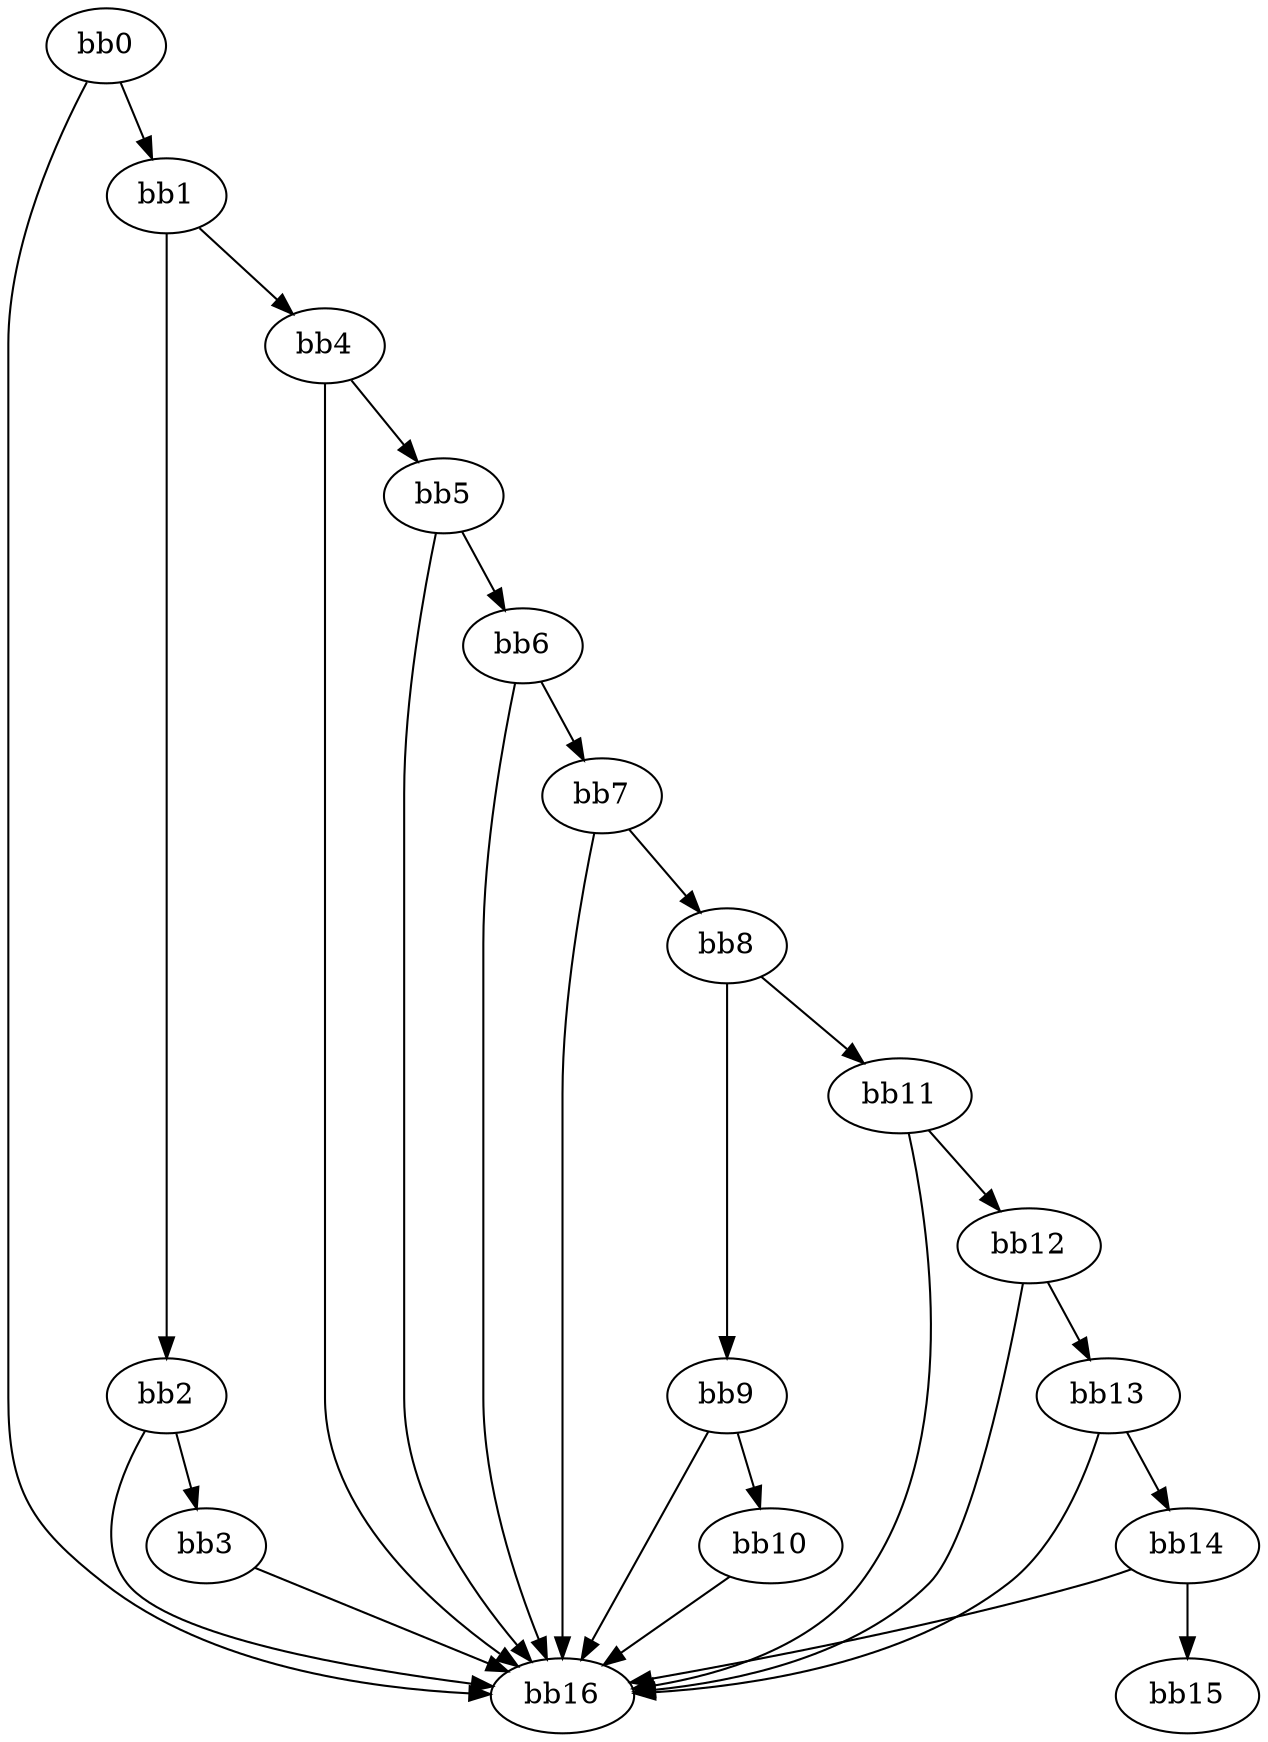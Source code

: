 digraph {
    0 [ label = "bb0\l" ]
    1 [ label = "bb1\l" ]
    2 [ label = "bb2\l" ]
    3 [ label = "bb3\l" ]
    4 [ label = "bb4\l" ]
    5 [ label = "bb5\l" ]
    6 [ label = "bb6\l" ]
    7 [ label = "bb7\l" ]
    8 [ label = "bb8\l" ]
    9 [ label = "bb9\l" ]
    10 [ label = "bb10\l" ]
    11 [ label = "bb11\l" ]
    12 [ label = "bb12\l" ]
    13 [ label = "bb13\l" ]
    14 [ label = "bb14\l" ]
    15 [ label = "bb15\l" ]
    16 [ label = "bb16\l" ]
    0 -> 1 [ ]
    0 -> 16 [ ]
    1 -> 2 [ ]
    1 -> 4 [ ]
    2 -> 3 [ ]
    2 -> 16 [ ]
    3 -> 16 [ ]
    4 -> 5 [ ]
    4 -> 16 [ ]
    5 -> 6 [ ]
    5 -> 16 [ ]
    6 -> 7 [ ]
    6 -> 16 [ ]
    7 -> 8 [ ]
    7 -> 16 [ ]
    8 -> 9 [ ]
    8 -> 11 [ ]
    9 -> 10 [ ]
    9 -> 16 [ ]
    10 -> 16 [ ]
    11 -> 12 [ ]
    11 -> 16 [ ]
    12 -> 13 [ ]
    12 -> 16 [ ]
    13 -> 14 [ ]
    13 -> 16 [ ]
    14 -> 15 [ ]
    14 -> 16 [ ]
}

